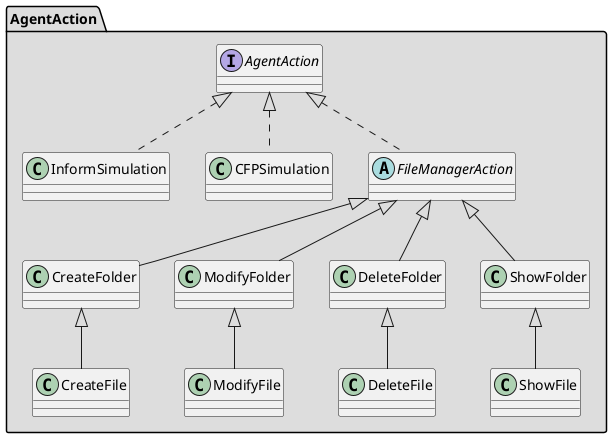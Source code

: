 @startuml{README_AgentAction.png}
'!include config.skinparam
'https://plantuml.com/class-diagram

/'
Concept: Elementos que representan la información necesaria para representar los diferentes tipos de comunicación de la ontología.
AgentAction: Elementos que representas los eventos a los que responden los agentes para completar la comunicación de la ontología.
Predicate: Elementos que representan las respuestas a los eventos para completar la comunicación de la ontología.
'/

package "AgentAction" #DDDDDD {
    interface AgentAction
    '  class AuthenticationRequest
    '  abstract class Request  extends AuthenticationRequest implements AgentAction
    '  class MakeFolderRequest implements AgentAction
    '  class MakeFileRequest extends MakeFolderRequest
    '  class ModifyFolderRequest implements AgentAction
    '  class ModifyFileRequest extends ModifyFolderRequest
    '  class DeleteFolderRequest implements AgentAction
    '  class DeleteFileRequest extends DeleteFolderRequest
    '  class TreeFileManagerRequest implements AgentAction
    '  class InstructionRequest implements AgentAction
    '  class StatusMachineRequest implements AgentAction

    class InformSimulation implements AgentAction
    class CFPSimulation implements AgentAction

    abstract class FileManagerAction implements AgentAction
    class CreateFolder extends FileManagerAction
    class CreateFile extends CreateFolder
    class ModifyFolder extends FileManagerAction
    class ModifyFile extends ModifyFolder
    class DeleteFolder extends FileManagerAction
    class DeleteFile extends DeleteFolder
    class ShowFolder extends FileManagerAction
    class ShowFile extends ShowFolder
}

@enduml
